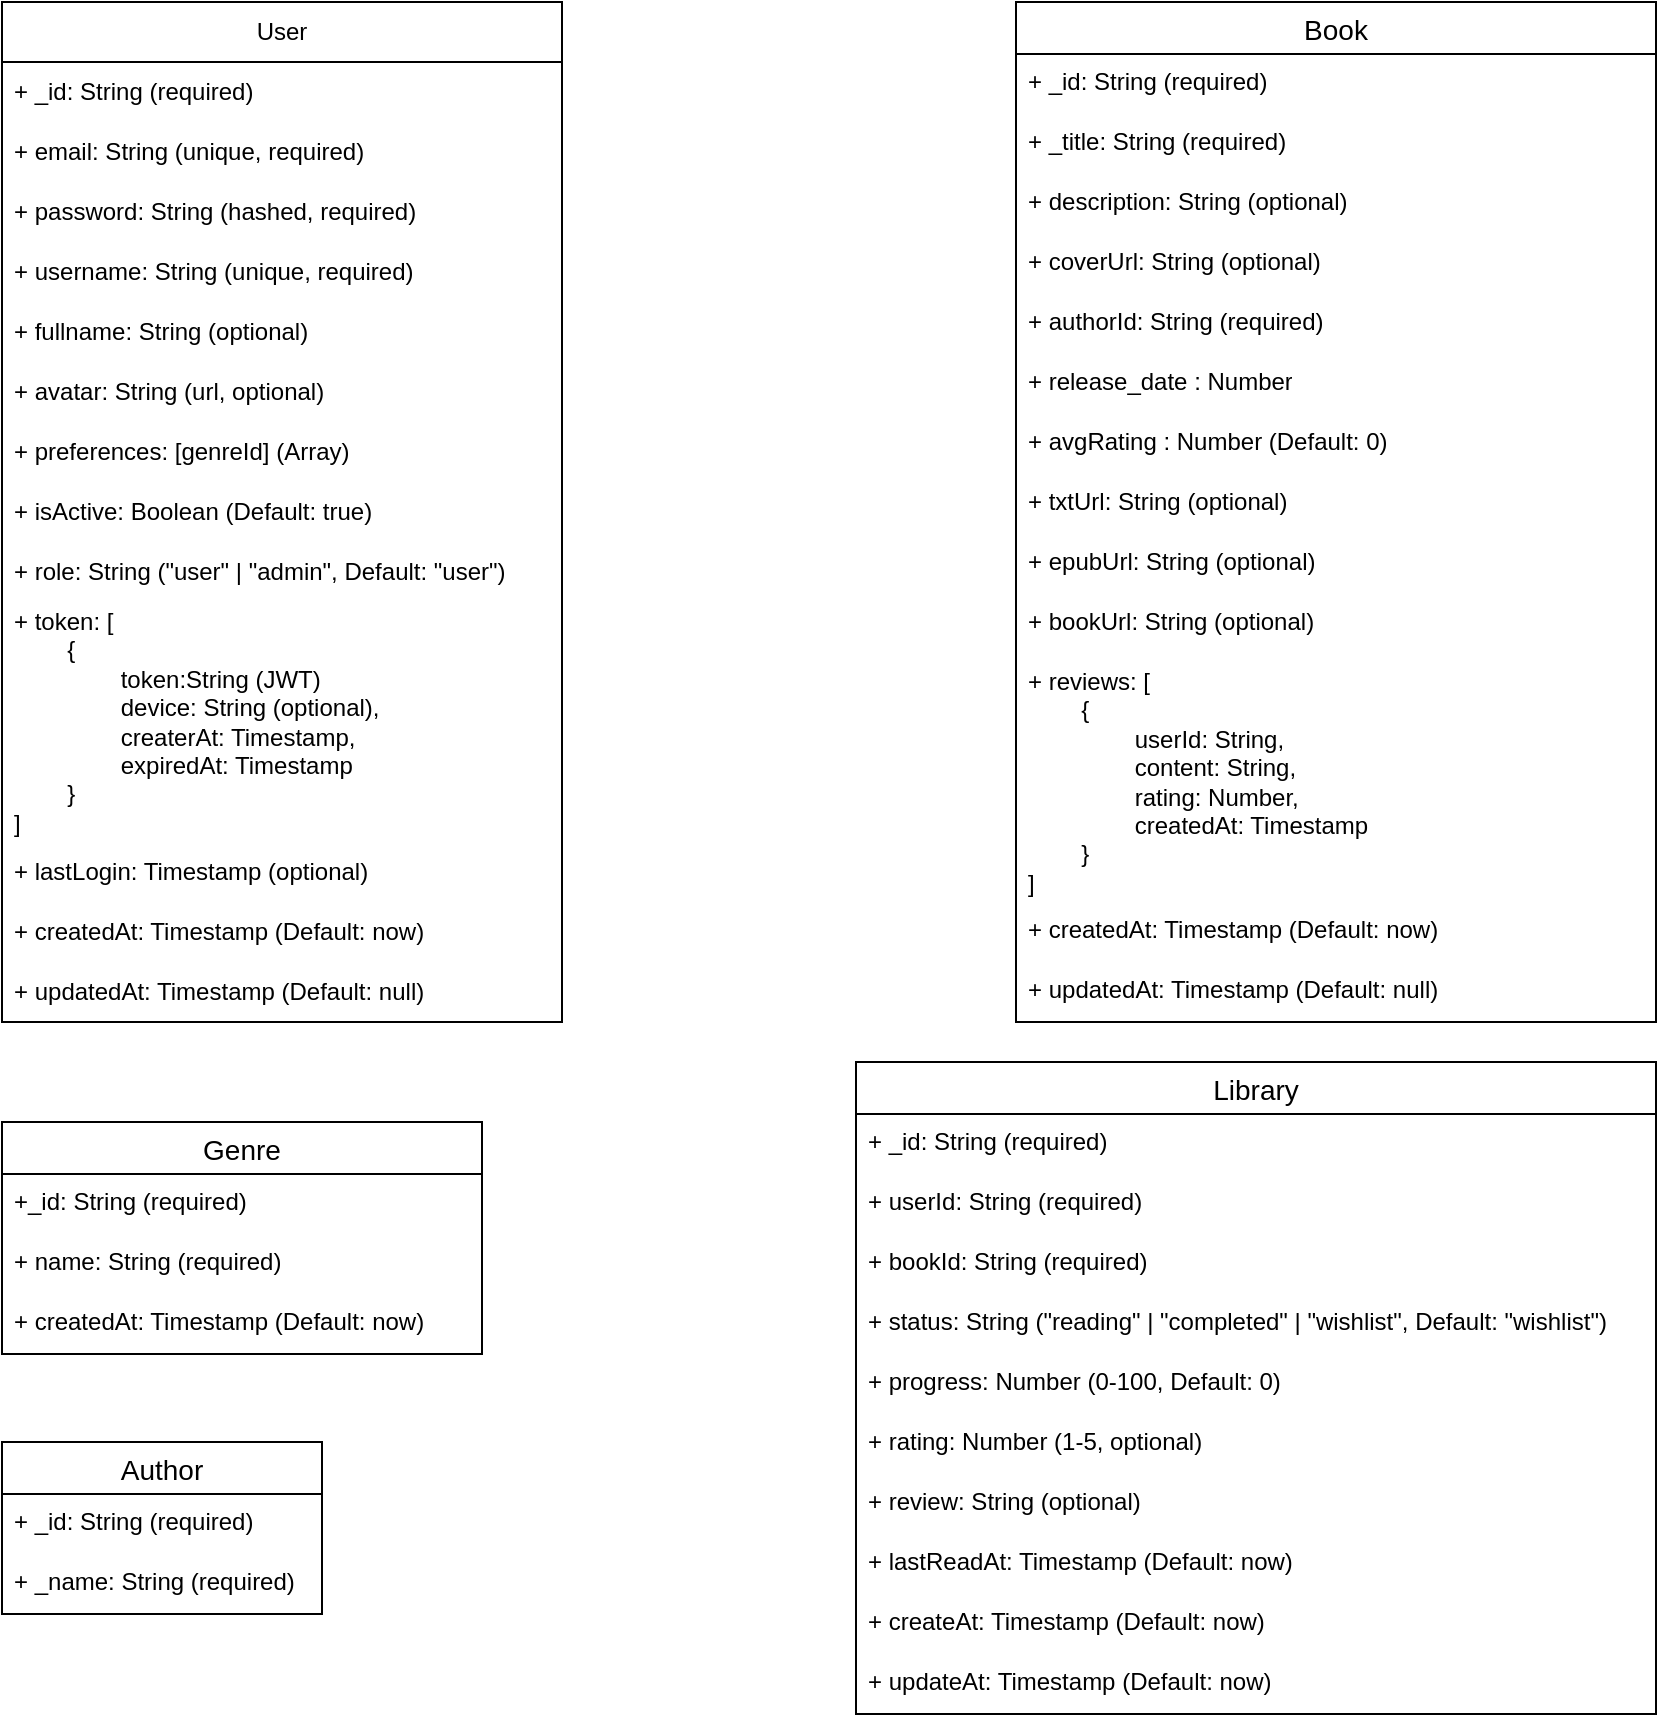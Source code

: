 <mxfile version="28.1.1">
  <diagram id="ReadingBookApp" name="Reading Book Schema">
    <mxGraphModel dx="1500" dy="561" grid="1" gridSize="10" guides="1" tooltips="1" connect="1" arrows="1" fold="1" page="1" pageScale="1" pageWidth="827" pageHeight="1169" math="0" shadow="0">
      <root>
        <mxCell id="0" />
        <mxCell id="1" parent="0" />
        <mxCell id="EqOOCHPDBD_nEyYWf1Lx-20" value="User" style="swimlane;fontStyle=0;childLayout=stackLayout;horizontal=1;startSize=30;horizontalStack=0;resizeParent=1;resizeParentMax=0;resizeLast=0;collapsible=1;marginBottom=0;whiteSpace=wrap;html=1;" parent="1" vertex="1">
          <mxGeometry width="280" height="510" as="geometry" />
        </mxCell>
        <mxCell id="EqOOCHPDBD_nEyYWf1Lx-21" value="+ _id: String (required)" style="text;strokeColor=none;fillColor=none;align=left;verticalAlign=middle;spacingLeft=4;spacingRight=4;overflow=hidden;points=[[0,0.5],[1,0.5]];portConstraint=eastwest;rotatable=0;whiteSpace=wrap;html=1;" parent="EqOOCHPDBD_nEyYWf1Lx-20" vertex="1">
          <mxGeometry y="30" width="280" height="30" as="geometry" />
        </mxCell>
        <mxCell id="EqOOCHPDBD_nEyYWf1Lx-22" value="+ email: String (unique, required)" style="text;strokeColor=none;fillColor=none;align=left;verticalAlign=middle;spacingLeft=4;spacingRight=4;overflow=hidden;points=[[0,0.5],[1,0.5]];portConstraint=eastwest;rotatable=0;whiteSpace=wrap;html=1;" parent="EqOOCHPDBD_nEyYWf1Lx-20" vertex="1">
          <mxGeometry y="60" width="280" height="30" as="geometry" />
        </mxCell>
        <mxCell id="EqOOCHPDBD_nEyYWf1Lx-23" value="+ password: String (hashed, required)" style="text;strokeColor=none;fillColor=none;align=left;verticalAlign=middle;spacingLeft=4;spacingRight=4;overflow=hidden;points=[[0,0.5],[1,0.5]];portConstraint=eastwest;rotatable=0;whiteSpace=wrap;html=1;" parent="EqOOCHPDBD_nEyYWf1Lx-20" vertex="1">
          <mxGeometry y="90" width="280" height="30" as="geometry" />
        </mxCell>
        <mxCell id="EqOOCHPDBD_nEyYWf1Lx-33" value="+ username: String (unique, required)" style="text;strokeColor=none;fillColor=none;align=left;verticalAlign=middle;spacingLeft=4;spacingRight=4;overflow=hidden;points=[[0,0.5],[1,0.5]];portConstraint=eastwest;rotatable=0;whiteSpace=wrap;html=1;" parent="EqOOCHPDBD_nEyYWf1Lx-20" vertex="1">
          <mxGeometry y="120" width="280" height="30" as="geometry" />
        </mxCell>
        <mxCell id="EqOOCHPDBD_nEyYWf1Lx-32" value="+ fullname: String (optional)" style="text;strokeColor=none;fillColor=none;align=left;verticalAlign=middle;spacingLeft=4;spacingRight=4;overflow=hidden;points=[[0,0.5],[1,0.5]];portConstraint=eastwest;rotatable=0;whiteSpace=wrap;html=1;" parent="EqOOCHPDBD_nEyYWf1Lx-20" vertex="1">
          <mxGeometry y="150" width="280" height="30" as="geometry" />
        </mxCell>
        <mxCell id="EqOOCHPDBD_nEyYWf1Lx-31" value="+ avatar: String (url, optional)" style="text;strokeColor=none;fillColor=none;align=left;verticalAlign=middle;spacingLeft=4;spacingRight=4;overflow=hidden;points=[[0,0.5],[1,0.5]];portConstraint=eastwest;rotatable=0;whiteSpace=wrap;html=1;" parent="EqOOCHPDBD_nEyYWf1Lx-20" vertex="1">
          <mxGeometry y="180" width="280" height="30" as="geometry" />
        </mxCell>
        <mxCell id="EqOOCHPDBD_nEyYWf1Lx-30" value="+ preferences: [genreId] (Array)" style="text;strokeColor=none;fillColor=none;align=left;verticalAlign=middle;spacingLeft=4;spacingRight=4;overflow=hidden;points=[[0,0.5],[1,0.5]];portConstraint=eastwest;rotatable=0;whiteSpace=wrap;html=1;" parent="EqOOCHPDBD_nEyYWf1Lx-20" vertex="1">
          <mxGeometry y="210" width="280" height="30" as="geometry" />
        </mxCell>
        <mxCell id="EqOOCHPDBD_nEyYWf1Lx-29" value="+ isActive: Boolean (Default: true)" style="text;strokeColor=none;fillColor=none;align=left;verticalAlign=middle;spacingLeft=4;spacingRight=4;overflow=hidden;points=[[0,0.5],[1,0.5]];portConstraint=eastwest;rotatable=0;whiteSpace=wrap;html=1;" parent="EqOOCHPDBD_nEyYWf1Lx-20" vertex="1">
          <mxGeometry y="240" width="280" height="30" as="geometry" />
        </mxCell>
        <mxCell id="EqOOCHPDBD_nEyYWf1Lx-28" value="+ role: String (&quot;user&quot; | &quot;admin&quot;, Default: &quot;user&quot;)" style="text;strokeColor=none;fillColor=none;align=left;verticalAlign=middle;spacingLeft=4;spacingRight=4;overflow=hidden;points=[[0,0.5],[1,0.5]];portConstraint=eastwest;rotatable=0;whiteSpace=wrap;html=1;" parent="EqOOCHPDBD_nEyYWf1Lx-20" vertex="1">
          <mxGeometry y="270" width="280" height="30" as="geometry" />
        </mxCell>
        <mxCell id="EqOOCHPDBD_nEyYWf1Lx-27" value="+ token: [&lt;div&gt;&lt;span style=&quot;white-space: pre;&quot;&gt;&#x9;&lt;/span&gt;{&lt;br&gt;&lt;/div&gt;&lt;div&gt;&lt;span style=&quot;white-space: pre;&quot;&gt;&#x9;&lt;/span&gt;&lt;span style=&quot;white-space: pre;&quot;&gt;&#x9;&lt;/span&gt;token:String (JWT)&lt;br&gt;&lt;/div&gt;&lt;div&gt;&lt;span style=&quot;white-space: pre;&quot;&gt;&#x9;&lt;/span&gt;&lt;span style=&quot;white-space: pre;&quot;&gt;&#x9;&lt;/span&gt;device: String (optional),&lt;br&gt;&lt;/div&gt;&lt;div&gt;&lt;span style=&quot;white-space: pre;&quot;&gt;&#x9;&lt;/span&gt;&lt;span style=&quot;white-space: pre;&quot;&gt;&#x9;&lt;/span&gt;createrAt: Timestamp,&lt;br&gt;&lt;/div&gt;&lt;div&gt;&lt;span style=&quot;white-space: pre;&quot;&gt;&#x9;&lt;/span&gt;&lt;span style=&quot;white-space: pre;&quot;&gt;&#x9;&lt;/span&gt;expiredAt: Timestamp&lt;br&gt;&lt;/div&gt;&lt;div&gt;&lt;span style=&quot;white-space: pre;&quot;&gt;&#x9;&lt;/span&gt;}&lt;br&gt;&lt;/div&gt;&lt;div&gt;]&lt;br&gt;&lt;/div&gt;" style="text;strokeColor=none;fillColor=none;align=left;verticalAlign=middle;spacingLeft=4;spacingRight=4;overflow=hidden;points=[[0,0.5],[1,0.5]];portConstraint=eastwest;rotatable=0;whiteSpace=wrap;html=1;" parent="EqOOCHPDBD_nEyYWf1Lx-20" vertex="1">
          <mxGeometry y="300" width="280" height="120" as="geometry" />
        </mxCell>
        <mxCell id="EqOOCHPDBD_nEyYWf1Lx-26" value="+ lastLogin: Timestamp (optional)" style="text;strokeColor=none;fillColor=none;align=left;verticalAlign=middle;spacingLeft=4;spacingRight=4;overflow=hidden;points=[[0,0.5],[1,0.5]];portConstraint=eastwest;rotatable=0;whiteSpace=wrap;html=1;" parent="EqOOCHPDBD_nEyYWf1Lx-20" vertex="1">
          <mxGeometry y="420" width="280" height="30" as="geometry" />
        </mxCell>
        <mxCell id="EqOOCHPDBD_nEyYWf1Lx-25" value="+ createdAt: Timestamp (Default: now)" style="text;strokeColor=none;fillColor=none;align=left;verticalAlign=middle;spacingLeft=4;spacingRight=4;overflow=hidden;points=[[0,0.5],[1,0.5]];portConstraint=eastwest;rotatable=0;whiteSpace=wrap;html=1;" parent="EqOOCHPDBD_nEyYWf1Lx-20" vertex="1">
          <mxGeometry y="450" width="280" height="30" as="geometry" />
        </mxCell>
        <mxCell id="EqOOCHPDBD_nEyYWf1Lx-24" value="+ updatedAt: Timestamp (Default: null)" style="text;strokeColor=none;fillColor=none;align=left;verticalAlign=middle;spacingLeft=4;spacingRight=4;overflow=hidden;points=[[0,0.5],[1,0.5]];portConstraint=eastwest;rotatable=0;whiteSpace=wrap;html=1;" parent="EqOOCHPDBD_nEyYWf1Lx-20" vertex="1">
          <mxGeometry y="480" width="280" height="30" as="geometry" />
        </mxCell>
        <mxCell id="EqOOCHPDBD_nEyYWf1Lx-38" value="Genre" style="swimlane;fontStyle=0;childLayout=stackLayout;horizontal=1;startSize=26;horizontalStack=0;resizeParent=1;resizeParentMax=0;resizeLast=0;collapsible=1;marginBottom=0;align=center;fontSize=14;" parent="1" vertex="1">
          <mxGeometry y="560" width="240" height="116" as="geometry" />
        </mxCell>
        <mxCell id="EqOOCHPDBD_nEyYWf1Lx-39" value="+_id: String (required)" style="text;strokeColor=none;fillColor=none;spacingLeft=4;spacingRight=4;overflow=hidden;rotatable=0;points=[[0,0.5],[1,0.5]];portConstraint=eastwest;fontSize=12;whiteSpace=wrap;html=1;" parent="EqOOCHPDBD_nEyYWf1Lx-38" vertex="1">
          <mxGeometry y="26" width="240" height="30" as="geometry" />
        </mxCell>
        <mxCell id="EqOOCHPDBD_nEyYWf1Lx-40" value="+ name: String (required)" style="text;strokeColor=none;fillColor=none;spacingLeft=4;spacingRight=4;overflow=hidden;rotatable=0;points=[[0,0.5],[1,0.5]];portConstraint=eastwest;fontSize=12;whiteSpace=wrap;html=1;" parent="EqOOCHPDBD_nEyYWf1Lx-38" vertex="1">
          <mxGeometry y="56" width="240" height="30" as="geometry" />
        </mxCell>
        <mxCell id="EqOOCHPDBD_nEyYWf1Lx-57" value="+ createdAt: Timestamp (Default: now)" style="text;strokeColor=none;fillColor=none;spacingLeft=4;spacingRight=4;overflow=hidden;rotatable=0;points=[[0,0.5],[1,0.5]];portConstraint=eastwest;fontSize=12;whiteSpace=wrap;html=1;" parent="EqOOCHPDBD_nEyYWf1Lx-38" vertex="1">
          <mxGeometry y="86" width="240" height="30" as="geometry" />
        </mxCell>
        <mxCell id="EqOOCHPDBD_nEyYWf1Lx-42" value="Author" style="swimlane;fontStyle=0;childLayout=stackLayout;horizontal=1;startSize=26;horizontalStack=0;resizeParent=1;resizeParentMax=0;resizeLast=0;collapsible=1;marginBottom=0;align=center;fontSize=14;" parent="1" vertex="1">
          <mxGeometry y="720" width="160" height="86" as="geometry" />
        </mxCell>
        <mxCell id="EqOOCHPDBD_nEyYWf1Lx-43" value="+ _id: String (required)" style="text;strokeColor=none;fillColor=none;spacingLeft=4;spacingRight=4;overflow=hidden;rotatable=0;points=[[0,0.5],[1,0.5]];portConstraint=eastwest;fontSize=12;whiteSpace=wrap;html=1;" parent="EqOOCHPDBD_nEyYWf1Lx-42" vertex="1">
          <mxGeometry y="26" width="160" height="30" as="geometry" />
        </mxCell>
        <mxCell id="EqOOCHPDBD_nEyYWf1Lx-44" value="+ _name: String (required)" style="text;strokeColor=none;fillColor=none;spacingLeft=4;spacingRight=4;overflow=hidden;rotatable=0;points=[[0,0.5],[1,0.5]];portConstraint=eastwest;fontSize=12;whiteSpace=wrap;html=1;" parent="EqOOCHPDBD_nEyYWf1Lx-42" vertex="1">
          <mxGeometry y="56" width="160" height="30" as="geometry" />
        </mxCell>
        <mxCell id="EqOOCHPDBD_nEyYWf1Lx-46" value="Library" style="swimlane;fontStyle=0;childLayout=stackLayout;horizontal=1;startSize=26;horizontalStack=0;resizeParent=1;resizeParentMax=0;resizeLast=0;collapsible=1;marginBottom=0;align=center;fontSize=14;" parent="1" vertex="1">
          <mxGeometry x="427" y="530" width="400" height="326" as="geometry" />
        </mxCell>
        <mxCell id="EqOOCHPDBD_nEyYWf1Lx-47" value="+ _id: String (required)" style="text;strokeColor=none;fillColor=none;spacingLeft=4;spacingRight=4;overflow=hidden;rotatable=0;points=[[0,0.5],[1,0.5]];portConstraint=eastwest;fontSize=12;whiteSpace=wrap;html=1;" parent="EqOOCHPDBD_nEyYWf1Lx-46" vertex="1">
          <mxGeometry y="26" width="400" height="30" as="geometry" />
        </mxCell>
        <mxCell id="EqOOCHPDBD_nEyYWf1Lx-48" value="+ userId: String (required)" style="text;strokeColor=none;fillColor=none;spacingLeft=4;spacingRight=4;overflow=hidden;rotatable=0;points=[[0,0.5],[1,0.5]];portConstraint=eastwest;fontSize=12;whiteSpace=wrap;html=1;" parent="EqOOCHPDBD_nEyYWf1Lx-46" vertex="1">
          <mxGeometry y="56" width="400" height="30" as="geometry" />
        </mxCell>
        <mxCell id="EqOOCHPDBD_nEyYWf1Lx-49" value="+ bookId: String (required)" style="text;strokeColor=none;fillColor=none;spacingLeft=4;spacingRight=4;overflow=hidden;rotatable=0;points=[[0,0.5],[1,0.5]];portConstraint=eastwest;fontSize=12;whiteSpace=wrap;html=1;" parent="EqOOCHPDBD_nEyYWf1Lx-46" vertex="1">
          <mxGeometry y="86" width="400" height="30" as="geometry" />
        </mxCell>
        <mxCell id="EqOOCHPDBD_nEyYWf1Lx-58" value="+ status: String (&quot;reading&quot; | &quot;completed&quot; | &quot;wishlist&quot;, Default: &quot;wishlist&quot;)" style="text;strokeColor=none;fillColor=none;spacingLeft=4;spacingRight=4;overflow=hidden;rotatable=0;points=[[0,0.5],[1,0.5]];portConstraint=eastwest;fontSize=12;whiteSpace=wrap;html=1;" parent="EqOOCHPDBD_nEyYWf1Lx-46" vertex="1">
          <mxGeometry y="116" width="400" height="30" as="geometry" />
        </mxCell>
        <mxCell id="EqOOCHPDBD_nEyYWf1Lx-59" value="+ progress: Number (0-100, Default: 0)" style="text;strokeColor=none;fillColor=none;spacingLeft=4;spacingRight=4;overflow=hidden;rotatable=0;points=[[0,0.5],[1,0.5]];portConstraint=eastwest;fontSize=12;whiteSpace=wrap;html=1;" parent="EqOOCHPDBD_nEyYWf1Lx-46" vertex="1">
          <mxGeometry y="146" width="400" height="30" as="geometry" />
        </mxCell>
        <mxCell id="EqOOCHPDBD_nEyYWf1Lx-60" value="+ rating: Number (1-5, optional)" style="text;strokeColor=none;fillColor=none;spacingLeft=4;spacingRight=4;overflow=hidden;rotatable=0;points=[[0,0.5],[1,0.5]];portConstraint=eastwest;fontSize=12;whiteSpace=wrap;html=1;" parent="EqOOCHPDBD_nEyYWf1Lx-46" vertex="1">
          <mxGeometry y="176" width="400" height="30" as="geometry" />
        </mxCell>
        <mxCell id="EqOOCHPDBD_nEyYWf1Lx-61" value="+ review: String (optional)" style="text;strokeColor=none;fillColor=none;spacingLeft=4;spacingRight=4;overflow=hidden;rotatable=0;points=[[0,0.5],[1,0.5]];portConstraint=eastwest;fontSize=12;whiteSpace=wrap;html=1;" parent="EqOOCHPDBD_nEyYWf1Lx-46" vertex="1">
          <mxGeometry y="206" width="400" height="30" as="geometry" />
        </mxCell>
        <mxCell id="EqOOCHPDBD_nEyYWf1Lx-62" value="+ lastReadAt: Timestamp (Default: now)" style="text;strokeColor=none;fillColor=none;spacingLeft=4;spacingRight=4;overflow=hidden;rotatable=0;points=[[0,0.5],[1,0.5]];portConstraint=eastwest;fontSize=12;whiteSpace=wrap;html=1;" parent="EqOOCHPDBD_nEyYWf1Lx-46" vertex="1">
          <mxGeometry y="236" width="400" height="30" as="geometry" />
        </mxCell>
        <mxCell id="EqOOCHPDBD_nEyYWf1Lx-63" value="+ createAt: Timestamp (Default: now)" style="text;strokeColor=none;fillColor=none;spacingLeft=4;spacingRight=4;overflow=hidden;rotatable=0;points=[[0,0.5],[1,0.5]];portConstraint=eastwest;fontSize=12;whiteSpace=wrap;html=1;" parent="EqOOCHPDBD_nEyYWf1Lx-46" vertex="1">
          <mxGeometry y="266" width="400" height="30" as="geometry" />
        </mxCell>
        <mxCell id="EqOOCHPDBD_nEyYWf1Lx-64" value="+ updateAt: Timestamp (Default: now)" style="text;strokeColor=none;fillColor=none;spacingLeft=4;spacingRight=4;overflow=hidden;rotatable=0;points=[[0,0.5],[1,0.5]];portConstraint=eastwest;fontSize=12;whiteSpace=wrap;html=1;" parent="EqOOCHPDBD_nEyYWf1Lx-46" vertex="1">
          <mxGeometry y="296" width="400" height="30" as="geometry" />
        </mxCell>
        <mxCell id="1kQNGFLsSzydStXp-IKm-1" value="Book" style="swimlane;fontStyle=0;childLayout=stackLayout;horizontal=1;startSize=26;horizontalStack=0;resizeParent=1;resizeParentMax=0;resizeLast=0;collapsible=1;marginBottom=0;align=center;fontSize=14;" vertex="1" parent="1">
          <mxGeometry x="507" width="320" height="510" as="geometry" />
        </mxCell>
        <mxCell id="1kQNGFLsSzydStXp-IKm-2" value="+ _id: String (required)" style="text;strokeColor=none;fillColor=none;spacingLeft=4;spacingRight=4;overflow=hidden;rotatable=0;points=[[0,0.5],[1,0.5]];portConstraint=eastwest;fontSize=12;whiteSpace=wrap;html=1;" vertex="1" parent="1kQNGFLsSzydStXp-IKm-1">
          <mxGeometry y="26" width="320" height="30" as="geometry" />
        </mxCell>
        <mxCell id="1kQNGFLsSzydStXp-IKm-3" value="+ _title: String (required)" style="text;strokeColor=none;fillColor=none;spacingLeft=4;spacingRight=4;overflow=hidden;rotatable=0;points=[[0,0.5],[1,0.5]];portConstraint=eastwest;fontSize=12;whiteSpace=wrap;html=1;" vertex="1" parent="1kQNGFLsSzydStXp-IKm-1">
          <mxGeometry y="56" width="320" height="30" as="geometry" />
        </mxCell>
        <mxCell id="1kQNGFLsSzydStXp-IKm-4" value="+ description: String (optional)" style="text;strokeColor=none;fillColor=none;spacingLeft=4;spacingRight=4;overflow=hidden;rotatable=0;points=[[0,0.5],[1,0.5]];portConstraint=eastwest;fontSize=12;whiteSpace=wrap;html=1;" vertex="1" parent="1kQNGFLsSzydStXp-IKm-1">
          <mxGeometry y="86" width="320" height="30" as="geometry" />
        </mxCell>
        <mxCell id="1kQNGFLsSzydStXp-IKm-5" value="+ coverUrl: String (optional)" style="text;strokeColor=none;fillColor=none;spacingLeft=4;spacingRight=4;overflow=hidden;rotatable=0;points=[[0,0.5],[1,0.5]];portConstraint=eastwest;fontSize=12;whiteSpace=wrap;html=1;" vertex="1" parent="1kQNGFLsSzydStXp-IKm-1">
          <mxGeometry y="116" width="320" height="30" as="geometry" />
        </mxCell>
        <mxCell id="1kQNGFLsSzydStXp-IKm-6" value="+ authorId: String (required)" style="text;strokeColor=none;fillColor=none;spacingLeft=4;spacingRight=4;overflow=hidden;rotatable=0;points=[[0,0.5],[1,0.5]];portConstraint=eastwest;fontSize=12;whiteSpace=wrap;html=1;" vertex="1" parent="1kQNGFLsSzydStXp-IKm-1">
          <mxGeometry y="146" width="320" height="30" as="geometry" />
        </mxCell>
        <mxCell id="1kQNGFLsSzydStXp-IKm-7" value="+&amp;nbsp;release_date : Number" style="text;strokeColor=none;fillColor=none;spacingLeft=4;spacingRight=4;overflow=hidden;rotatable=0;points=[[0,0.5],[1,0.5]];portConstraint=eastwest;fontSize=12;whiteSpace=wrap;html=1;" vertex="1" parent="1kQNGFLsSzydStXp-IKm-1">
          <mxGeometry y="176" width="320" height="30" as="geometry" />
        </mxCell>
        <mxCell id="1kQNGFLsSzydStXp-IKm-8" value="+ avgRating : Number (Default: 0)" style="text;strokeColor=none;fillColor=none;spacingLeft=4;spacingRight=4;overflow=hidden;rotatable=0;points=[[0,0.5],[1,0.5]];portConstraint=eastwest;fontSize=12;whiteSpace=wrap;html=1;" vertex="1" parent="1kQNGFLsSzydStXp-IKm-1">
          <mxGeometry y="206" width="320" height="30" as="geometry" />
        </mxCell>
        <mxCell id="1kQNGFLsSzydStXp-IKm-9" value="+ txtUrl: String (optional)" style="text;strokeColor=none;fillColor=none;spacingLeft=4;spacingRight=4;overflow=hidden;rotatable=0;points=[[0,0.5],[1,0.5]];portConstraint=eastwest;fontSize=12;whiteSpace=wrap;html=1;" vertex="1" parent="1kQNGFLsSzydStXp-IKm-1">
          <mxGeometry y="236" width="320" height="30" as="geometry" />
        </mxCell>
        <mxCell id="1kQNGFLsSzydStXp-IKm-10" value="+ epubUrl: String (optional)" style="text;strokeColor=none;fillColor=none;spacingLeft=4;spacingRight=4;overflow=hidden;rotatable=0;points=[[0,0.5],[1,0.5]];portConstraint=eastwest;fontSize=12;whiteSpace=wrap;html=1;" vertex="1" parent="1kQNGFLsSzydStXp-IKm-1">
          <mxGeometry y="266" width="320" height="30" as="geometry" />
        </mxCell>
        <mxCell id="1kQNGFLsSzydStXp-IKm-11" value="+ bookUrl: String (optional)" style="text;strokeColor=none;fillColor=none;spacingLeft=4;spacingRight=4;overflow=hidden;rotatable=0;points=[[0,0.5],[1,0.5]];portConstraint=eastwest;fontSize=12;whiteSpace=wrap;html=1;" vertex="1" parent="1kQNGFLsSzydStXp-IKm-1">
          <mxGeometry y="296" width="320" height="30" as="geometry" />
        </mxCell>
        <mxCell id="1kQNGFLsSzydStXp-IKm-12" value="+ reviews: [&lt;div&gt;&lt;span style=&quot;white-space: pre;&quot;&gt;&#x9;&lt;/span&gt;{&lt;/div&gt;&lt;div&gt;&lt;span style=&quot;white-space: pre;&quot;&gt;&#x9;&lt;span style=&quot;white-space: pre;&quot;&gt;&#x9;&lt;/span&gt;&lt;/span&gt;userId: String,&lt;br&gt;&lt;/div&gt;&lt;div&gt;&lt;span style=&quot;white-space: pre;&quot;&gt;&#x9;&lt;span style=&quot;white-space: pre;&quot;&gt;&#x9;&lt;/span&gt;&lt;/span&gt;content: String,&lt;br&gt;&lt;/div&gt;&lt;div&gt;&lt;span style=&quot;white-space: pre;&quot;&gt;&#x9;&lt;span style=&quot;white-space: pre;&quot;&gt;&#x9;&lt;/span&gt;&lt;/span&gt;rating: Number,&lt;br&gt;&lt;/div&gt;&lt;div&gt;&lt;span style=&quot;white-space: pre;&quot;&gt;&#x9;&lt;span style=&quot;white-space: pre;&quot;&gt;&#x9;&lt;/span&gt;&lt;/span&gt;createdAt: Timestamp&lt;br&gt;&lt;/div&gt;&lt;div&gt;&lt;span style=&quot;white-space: pre;&quot;&gt;&#x9;&lt;/span&gt;}&lt;br&gt;&lt;div&gt;]&lt;/div&gt;&lt;/div&gt;" style="text;strokeColor=none;fillColor=none;spacingLeft=4;spacingRight=4;overflow=hidden;rotatable=0;points=[[0,0.5],[1,0.5]];portConstraint=eastwest;fontSize=12;whiteSpace=wrap;html=1;" vertex="1" parent="1kQNGFLsSzydStXp-IKm-1">
          <mxGeometry y="326" width="320" height="124" as="geometry" />
        </mxCell>
        <mxCell id="1kQNGFLsSzydStXp-IKm-13" value="+ createdAt: Timestamp (Default: now)" style="text;strokeColor=none;fillColor=none;spacingLeft=4;spacingRight=4;overflow=hidden;rotatable=0;points=[[0,0.5],[1,0.5]];portConstraint=eastwest;fontSize=12;whiteSpace=wrap;html=1;" vertex="1" parent="1kQNGFLsSzydStXp-IKm-1">
          <mxGeometry y="450" width="320" height="30" as="geometry" />
        </mxCell>
        <mxCell id="1kQNGFLsSzydStXp-IKm-14" value="+ updatedAt: Timestamp (Default: null)" style="text;strokeColor=none;fillColor=none;spacingLeft=4;spacingRight=4;overflow=hidden;rotatable=0;points=[[0,0.5],[1,0.5]];portConstraint=eastwest;fontSize=12;whiteSpace=wrap;html=1;" vertex="1" parent="1kQNGFLsSzydStXp-IKm-1">
          <mxGeometry y="480" width="320" height="30" as="geometry" />
        </mxCell>
      </root>
    </mxGraphModel>
  </diagram>
</mxfile>
